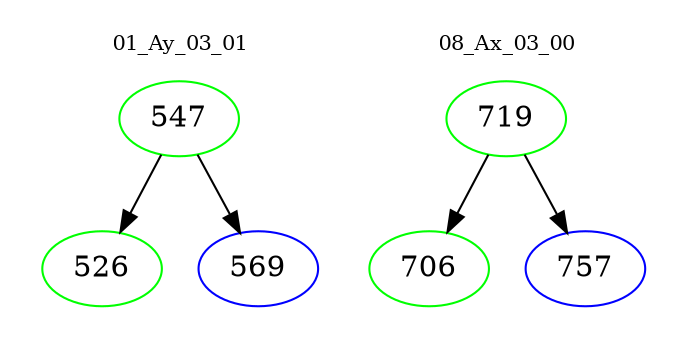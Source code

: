 digraph{
subgraph cluster_0 {
color = white
label = "01_Ay_03_01";
fontsize=10;
T0_547 [label="547", color="green"]
T0_547 -> T0_526 [color="black"]
T0_526 [label="526", color="green"]
T0_547 -> T0_569 [color="black"]
T0_569 [label="569", color="blue"]
}
subgraph cluster_1 {
color = white
label = "08_Ax_03_00";
fontsize=10;
T1_719 [label="719", color="green"]
T1_719 -> T1_706 [color="black"]
T1_706 [label="706", color="green"]
T1_719 -> T1_757 [color="black"]
T1_757 [label="757", color="blue"]
}
}
